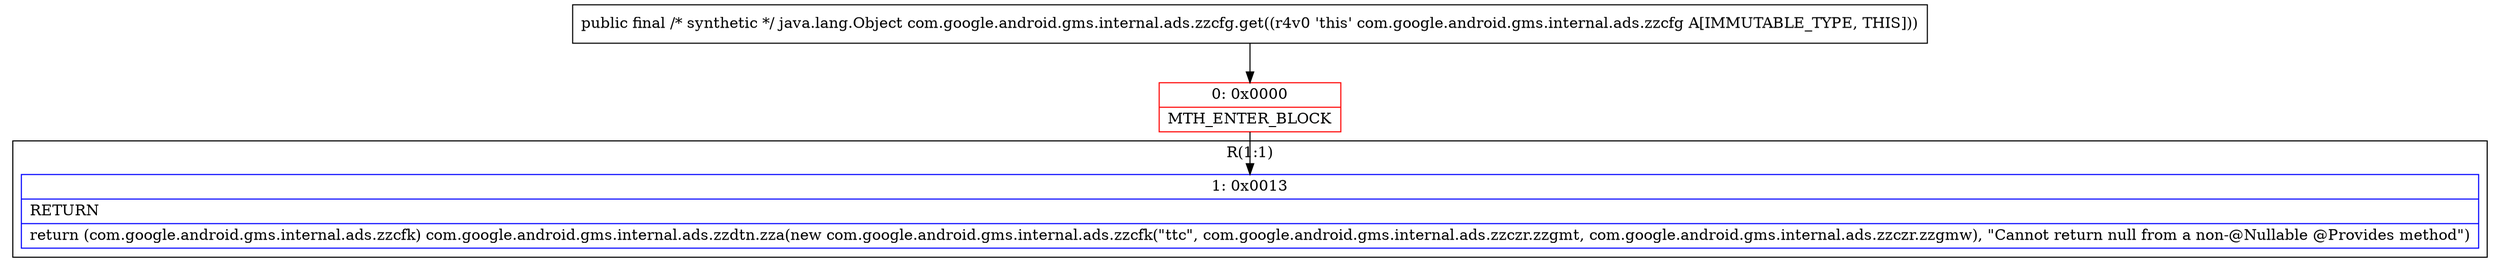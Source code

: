 digraph "CFG forcom.google.android.gms.internal.ads.zzcfg.get()Ljava\/lang\/Object;" {
subgraph cluster_Region_1534470370 {
label = "R(1:1)";
node [shape=record,color=blue];
Node_1 [shape=record,label="{1\:\ 0x0013|RETURN\l|return (com.google.android.gms.internal.ads.zzcfk) com.google.android.gms.internal.ads.zzdtn.zza(new com.google.android.gms.internal.ads.zzcfk(\"ttc\", com.google.android.gms.internal.ads.zzczr.zzgmt, com.google.android.gms.internal.ads.zzczr.zzgmw), \"Cannot return null from a non\-@Nullable @Provides method\")\l}"];
}
Node_0 [shape=record,color=red,label="{0\:\ 0x0000|MTH_ENTER_BLOCK\l}"];
MethodNode[shape=record,label="{public final \/* synthetic *\/ java.lang.Object com.google.android.gms.internal.ads.zzcfg.get((r4v0 'this' com.google.android.gms.internal.ads.zzcfg A[IMMUTABLE_TYPE, THIS])) }"];
MethodNode -> Node_0;
Node_0 -> Node_1;
}

